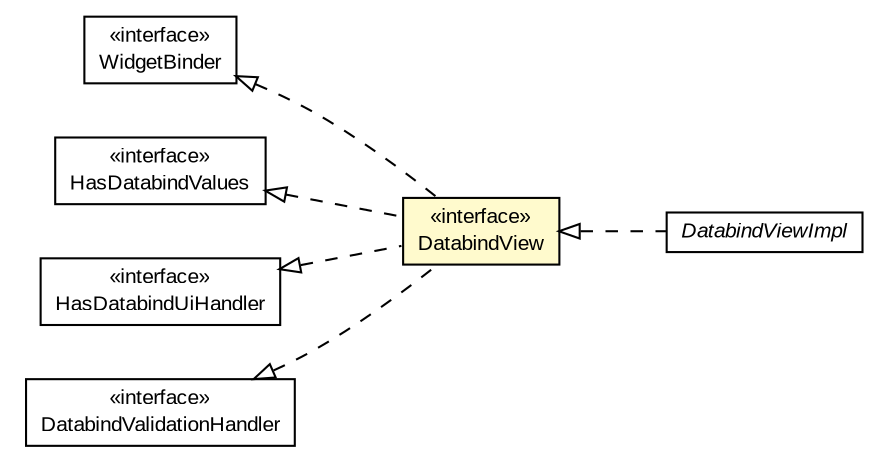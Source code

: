 #!/usr/local/bin/dot
#
# Class diagram 
# Generated by UMLGraph version R5_6-24-gf6e263 (http://www.umlgraph.org/)
#

digraph G {
	edge [fontname="arial",fontsize=10,labelfontname="arial",labelfontsize=10];
	node [fontname="arial",fontsize=10,shape=plaintext];
	nodesep=0.25;
	ranksep=0.5;
	rankdir=LR;
	// org.turbogwt.mvp.databind.client.WidgetBinder
	c521 [label=<<table title="org.turbogwt.mvp.databind.client.WidgetBinder" border="0" cellborder="1" cellspacing="0" cellpadding="2" port="p" href="./WidgetBinder.html">
		<tr><td><table border="0" cellspacing="0" cellpadding="1">
<tr><td align="center" balign="center"> &#171;interface&#187; </td></tr>
<tr><td align="center" balign="center"> WidgetBinder </td></tr>
		</table></td></tr>
		</table>>, URL="./WidgetBinder.html", fontname="arial", fontcolor="black", fontsize=10.0];
	// org.turbogwt.mvp.databind.client.HasDatabindValues
	c525 [label=<<table title="org.turbogwt.mvp.databind.client.HasDatabindValues" border="0" cellborder="1" cellspacing="0" cellpadding="2" port="p" href="./HasDatabindValues.html">
		<tr><td><table border="0" cellspacing="0" cellpadding="1">
<tr><td align="center" balign="center"> &#171;interface&#187; </td></tr>
<tr><td align="center" balign="center"> HasDatabindValues </td></tr>
		</table></td></tr>
		</table>>, URL="./HasDatabindValues.html", fontname="arial", fontcolor="black", fontsize=10.0];
	// org.turbogwt.mvp.databind.client.HasDatabindUiHandler
	c526 [label=<<table title="org.turbogwt.mvp.databind.client.HasDatabindUiHandler" border="0" cellborder="1" cellspacing="0" cellpadding="2" port="p" href="./HasDatabindUiHandler.html">
		<tr><td><table border="0" cellspacing="0" cellpadding="1">
<tr><td align="center" balign="center"> &#171;interface&#187; </td></tr>
<tr><td align="center" balign="center"> HasDatabindUiHandler </td></tr>
		</table></td></tr>
		</table>>, URL="./HasDatabindUiHandler.html", fontname="arial", fontcolor="black", fontsize=10.0];
	// org.turbogwt.mvp.databind.client.DatabindViewImpl
	c527 [label=<<table title="org.turbogwt.mvp.databind.client.DatabindViewImpl" border="0" cellborder="1" cellspacing="0" cellpadding="2" port="p" href="./DatabindViewImpl.html">
		<tr><td><table border="0" cellspacing="0" cellpadding="1">
<tr><td align="center" balign="center"><font face="arial italic"> DatabindViewImpl </font></td></tr>
		</table></td></tr>
		</table>>, URL="./DatabindViewImpl.html", fontname="arial", fontcolor="black", fontsize=10.0];
	// org.turbogwt.mvp.databind.client.DatabindView
	c529 [label=<<table title="org.turbogwt.mvp.databind.client.DatabindView" border="0" cellborder="1" cellspacing="0" cellpadding="2" port="p" bgcolor="lemonChiffon" href="./DatabindView.html">
		<tr><td><table border="0" cellspacing="0" cellpadding="1">
<tr><td align="center" balign="center"> &#171;interface&#187; </td></tr>
<tr><td align="center" balign="center"> DatabindView </td></tr>
		</table></td></tr>
		</table>>, URL="./DatabindView.html", fontname="arial", fontcolor="black", fontsize=10.0];
	// org.turbogwt.mvp.databind.client.DatabindValidationHandler
	c530 [label=<<table title="org.turbogwt.mvp.databind.client.DatabindValidationHandler" border="0" cellborder="1" cellspacing="0" cellpadding="2" port="p" href="./DatabindValidationHandler.html">
		<tr><td><table border="0" cellspacing="0" cellpadding="1">
<tr><td align="center" balign="center"> &#171;interface&#187; </td></tr>
<tr><td align="center" balign="center"> DatabindValidationHandler </td></tr>
		</table></td></tr>
		</table>>, URL="./DatabindValidationHandler.html", fontname="arial", fontcolor="black", fontsize=10.0];
	//org.turbogwt.mvp.databind.client.DatabindViewImpl implements org.turbogwt.mvp.databind.client.DatabindView
	c529:p -> c527:p [dir=back,arrowtail=empty,style=dashed];
	//org.turbogwt.mvp.databind.client.DatabindView implements org.turbogwt.mvp.databind.client.HasDatabindUiHandler
	c526:p -> c529:p [dir=back,arrowtail=empty,style=dashed];
	//org.turbogwt.mvp.databind.client.DatabindView implements org.turbogwt.mvp.databind.client.HasDatabindValues
	c525:p -> c529:p [dir=back,arrowtail=empty,style=dashed];
	//org.turbogwt.mvp.databind.client.DatabindView implements org.turbogwt.mvp.databind.client.WidgetBinder
	c521:p -> c529:p [dir=back,arrowtail=empty,style=dashed];
	//org.turbogwt.mvp.databind.client.DatabindView implements org.turbogwt.mvp.databind.client.DatabindValidationHandler
	c530:p -> c529:p [dir=back,arrowtail=empty,style=dashed];
}

